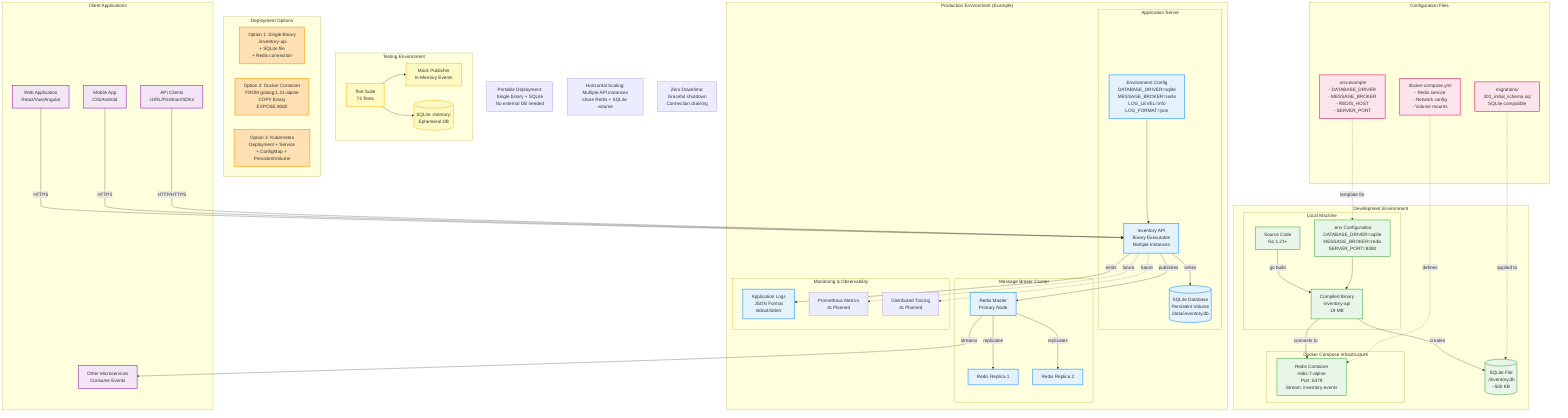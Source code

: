 graph TB
    subgraph "Development Environment"
        subgraph "Local Machine"
            DEV_CODE[Source Code<br/>Go 1.21+]
            DEV_ENV[.env Configuration<br/>DATABASE_DRIVER=sqlite<br/>MESSAGE_BROKER=redis<br/>SERVER_PORT=8080]
            DEV_BIN[Compiled Binary<br/>inventory-api<br/>19 MB]
        end

        subgraph "Docker Compose Infrastructure"
            DOCKER_REDIS[Redis Container<br/>redis:7-alpine<br/>Port: 6379<br/>Stream: inventory-events]
        end

        DEV_CODE -->|go build| DEV_BIN
        DEV_ENV --> DEV_BIN
        DEV_BIN -->|connects to| DOCKER_REDIS
        DEV_BIN -->|creates| DEV_SQLITE
        
        DEV_SQLITE[(SQLite File<br/>./inventory.db<br/>~500 KB)]
    end

    subgraph "Testing Environment"
        TEST_CODE[Test Suite<br/>74 Tests]
        TEST_MOCK[Mock Publisher<br/>In-Memory Events]
        TEST_DB[(SQLite :memory:<br/>Ephemeral DB)]
        
        TEST_CODE --> TEST_MOCK
        TEST_CODE --> TEST_DB
    end

    subgraph "Production Environment (Example)"
        subgraph "Application Server"
            PROD_APP[Inventory API<br/>Binary Executable<br/>Multiple Instances]
            PROD_CONFIG[Environment Config<br/>DATABASE_DRIVER=sqlite<br/>MESSAGE_BROKER=redis<br/>LOG_LEVEL=info<br/>LOG_FORMAT=json]
            PROD_DB[(SQLite Database<br/>Persistent Volume<br/>/data/inventory.db)]
        end

        subgraph "Message Broker Cluster"
            REDIS_MASTER[Redis Master<br/>Primary Node]
            REDIS_REPLICA1[Redis Replica 1]
            REDIS_REPLICA2[Redis Replica 2]
        end

        subgraph "Monitoring & Observability"
            LOGS[Application Logs<br/>JSON Format<br/>stdout/stderr]
            METRICS[Prometheus Metrics<br/>🔜 Planned]
            TRACES[Distributed Tracing<br/>🔜 Planned]
        end

        PROD_CONFIG --> PROD_APP
        PROD_APP -->|writes| PROD_DB
        PROD_APP -->|publishes| REDIS_MASTER
        REDIS_MASTER -->|replicates| REDIS_REPLICA1
        REDIS_MASTER -->|replicates| REDIS_REPLICA2
        PROD_APP -->|emits| LOGS
        PROD_APP -.->|future| METRICS
        PROD_APP -.->|future| TRACES
    end

    subgraph "Client Applications"
        WEB[Web Application<br/>React/Vue/Angular]
        MOBILE[Mobile App<br/>iOS/Android]
        API_CLIENT[API Clients<br/>cURL/Postman/SDKs]
        OTHER_SERVICE[Other Microservices<br/>Consume Events]
    end

    WEB -->|HTTPS| PROD_APP
    MOBILE -->|HTTPS| PROD_APP
    API_CLIENT -->|HTTP/HTTPS| PROD_APP
    REDIS_MASTER -->|streams| OTHER_SERVICE

    subgraph "Deployment Options"
        OPT1[Option 1: Single Binary<br/>./inventory-api<br/>+ SQLite file<br/>+ Redis connection]
        OPT2[Option 2: Docker Container<br/>FROM golang:1.21-alpine<br/>COPY binary<br/>EXPOSE 8080]
        OPT3[Option 3: Kubernetes<br/>Deployment + Service<br/>+ ConfigMap + PersistentVolume]
    end

    subgraph "Configuration Files"
        DOCKER_COMPOSE[docker-compose.yml<br/>- Redis service<br/>- Network config<br/>- Volume mounts]
        ENV_FILE[.env.example<br/>- DATABASE_DRIVER<br/>- MESSAGE_BROKER<br/>- REDIS_HOST<br/>- SERVER_PORT]
        MIGRATIONS[migrations/<br/>001_initial_schema.sql<br/>SQLite compatible]
    end

    DOCKER_COMPOSE -.->|defines| DOCKER_REDIS
    ENV_FILE -.->|template for| DEV_ENV
    MIGRATIONS -.->|applied to| DEV_SQLITE

    %% Styling
    classDef development fill:#E8F5E9,stroke:#4CAF50,stroke-width:2px
    classDef testing fill:#FFF9C4,stroke:#FBC02D,stroke-width:2px
    classDef production fill:#E3F2FD,stroke:#2196F3,stroke-width:2px
    classDef infrastructure fill:#FFE0B2,stroke:#FF9800,stroke-width:2px
    classDef client fill:#F3E5F5,stroke:#9C27B0,stroke-width:2px
    classDef config fill:#FCE4EC,stroke:#E91E63,stroke-width:2px

    class DEV_CODE,DEV_ENV,DEV_BIN,DEV_SQLITE,DOCKER_REDIS development
    class TEST_CODE,TEST_MOCK,TEST_DB testing
    class PROD_APP,PROD_CONFIG,PROD_DB,REDIS_MASTER,REDIS_REPLICA1,REDIS_REPLICA2,LOGS production
    class OPT1,OPT2,OPT3 infrastructure
    class WEB,MOBILE,API_CLIENT,OTHER_SERVICE client
    class DOCKER_COMPOSE,ENV_FILE,MIGRATIONS config

    %% Notes
    note1[Portable Deployment:<br/>Single binary + SQLite<br/>No external DB needed]
    note2[Horizontal Scaling:<br/>Multiple API instances<br/>share Redis + SQLite volume]
    note3[Zero Downtime:<br/>Graceful shutdown<br/>Connection draining]